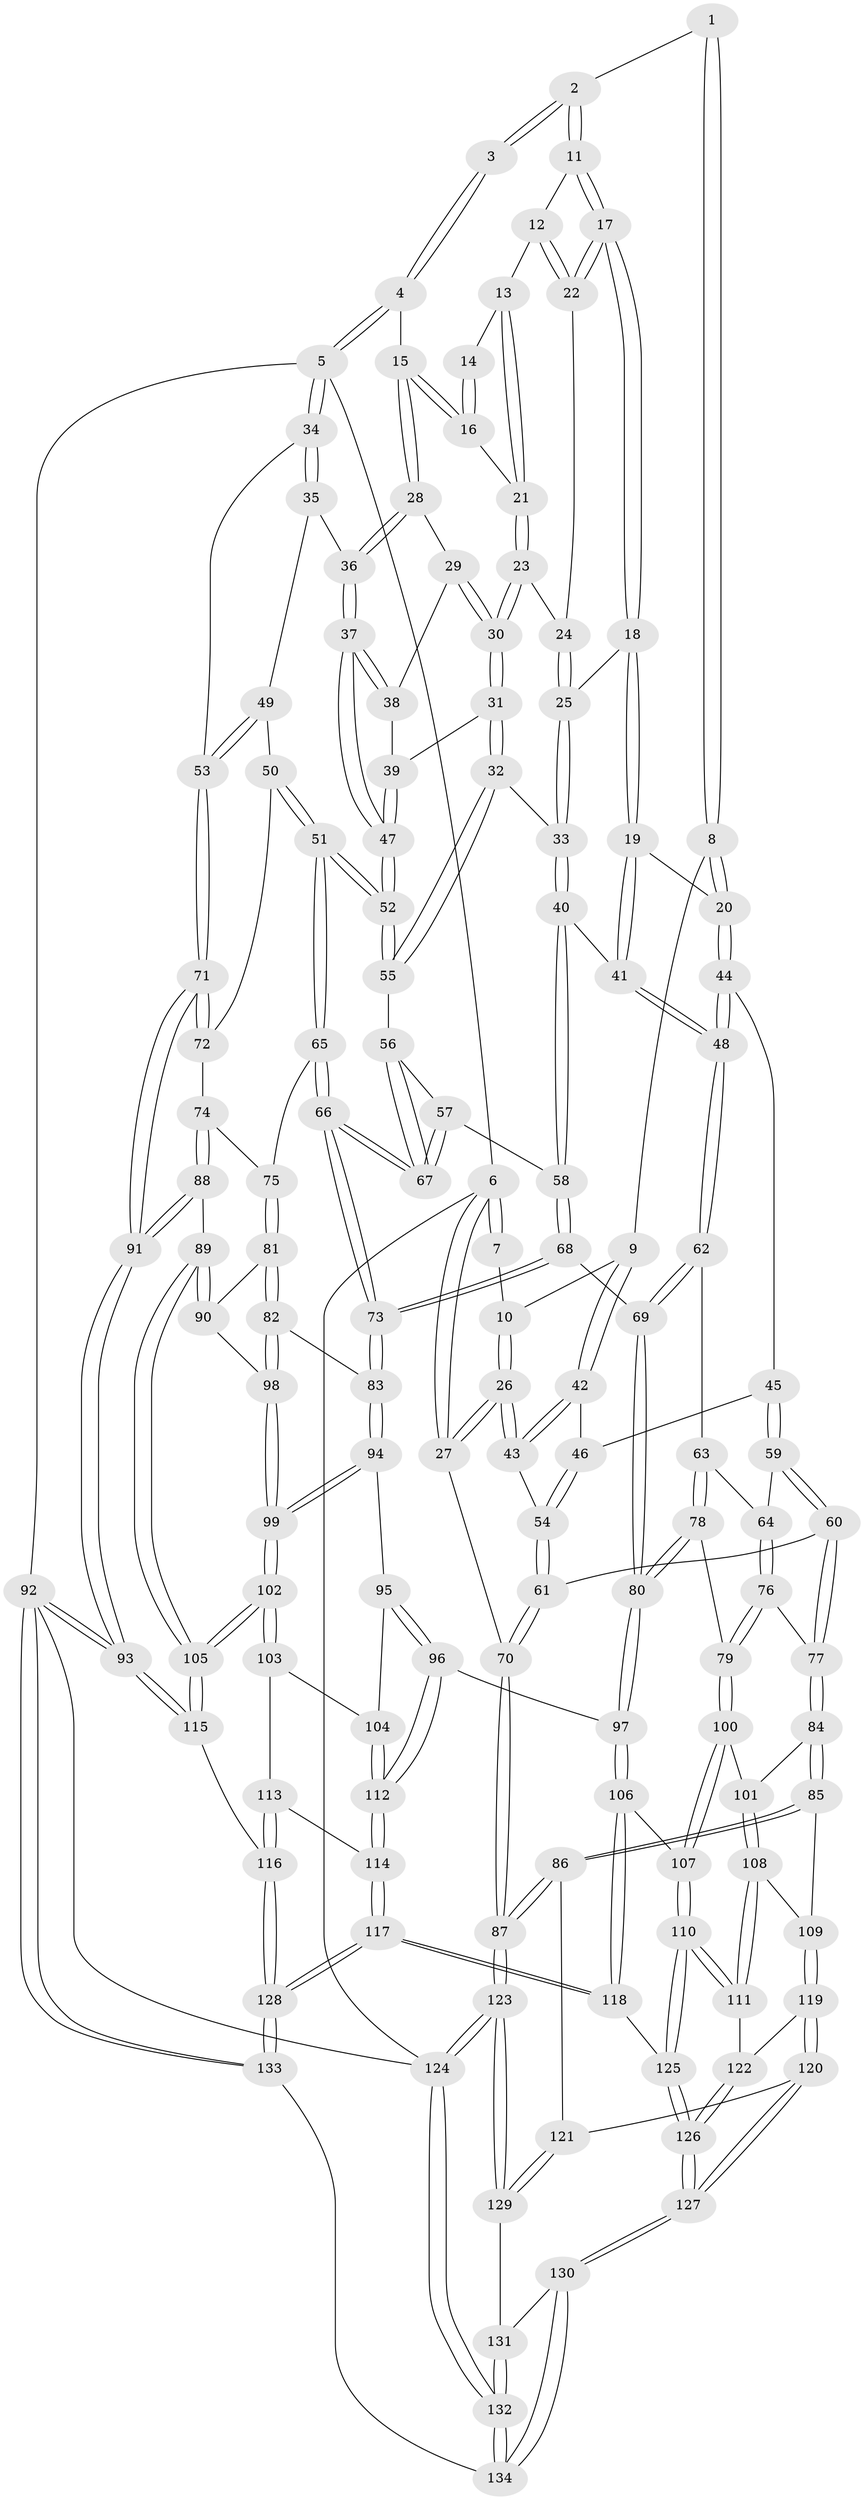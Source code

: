 // Generated by graph-tools (version 1.1) at 2025/11/02/27/25 16:11:51]
// undirected, 134 vertices, 332 edges
graph export_dot {
graph [start="1"]
  node [color=gray90,style=filled];
  1 [pos="+0.3721554133643089+0"];
  2 [pos="+0.41470084090104187+0"];
  3 [pos="+0.7237109831467222+0"];
  4 [pos="+1+0"];
  5 [pos="+1+0"];
  6 [pos="+0+0"];
  7 [pos="+0.11359365547142694+0"];
  8 [pos="+0.26927353196947157+0.14429015319602576"];
  9 [pos="+0.19710023710789054+0.1450959256502496"];
  10 [pos="+0.13791341439387003+0.06719274825306423"];
  11 [pos="+0.440367119951195+0"];
  12 [pos="+0.5505446076414975+0.073968803708563"];
  13 [pos="+0.6082624642201191+0.06433889393846859"];
  14 [pos="+0.7116437688632418+0"];
  15 [pos="+0.8135905089075378+0.12535547342531295"];
  16 [pos="+0.7482910236410464+0.08575835025323626"];
  17 [pos="+0.38877472079042036+0.14046753991677624"];
  18 [pos="+0.3794200309998903+0.15773702709809548"];
  19 [pos="+0.3688319729676316+0.16758285516529417"];
  20 [pos="+0.34874430754096186+0.16963024330606433"];
  21 [pos="+0.6697814731210766+0.12953282763603366"];
  22 [pos="+0.5423544522115061+0.09932093898710716"];
  23 [pos="+0.6680363577697389+0.13526562180310203"];
  24 [pos="+0.5477611797961374+0.14365767013380187"];
  25 [pos="+0.5416560254193273+0.18407166836644273"];
  26 [pos="+0+0.24241078004750435"];
  27 [pos="+0+0.2434143952954564"];
  28 [pos="+0.8269679158002986+0.14273362253502722"];
  29 [pos="+0.7391140284736926+0.19986344273821674"];
  30 [pos="+0.6594242023180666+0.22419376902606894"];
  31 [pos="+0.6567337003756722+0.22951386343952956"];
  32 [pos="+0.64767928890542+0.2390419583833636"];
  33 [pos="+0.575525864031022+0.25119002141045416"];
  34 [pos="+1+0"];
  35 [pos="+0.8833747517205044+0.17281339848430557"];
  36 [pos="+0.8753040040757796+0.1749804982141802"];
  37 [pos="+0.862700189724584+0.21172744513691583"];
  38 [pos="+0.7633381141651316+0.231341407037091"];
  39 [pos="+0.7490319798943228+0.2589649631115556"];
  40 [pos="+0.502405328915392+0.3386372802262535"];
  41 [pos="+0.4739645087256854+0.33974575752435504"];
  42 [pos="+0.17891556355305152+0.19031013689795978"];
  43 [pos="+0.10210228634333901+0.2869250309917029"];
  44 [pos="+0.30637720200518903+0.2875641271568162"];
  45 [pos="+0.27904101723359+0.3059473647202764"];
  46 [pos="+0.24618735279638404+0.28371258341704997"];
  47 [pos="+0.8359046691270201+0.332148241069863"];
  48 [pos="+0.42096173076532467+0.38097873442097263"];
  49 [pos="+0.9692671988848571+0.2565480418045518"];
  50 [pos="+0.9185310244090026+0.37272314747227064"];
  51 [pos="+0.846677885683251+0.37874679181032916"];
  52 [pos="+0.8367132388995612+0.36032515450507235"];
  53 [pos="+1+0.30151621351247687"];
  54 [pos="+0.14346992089508262+0.36631240603843473"];
  55 [pos="+0.6947506277572603+0.3341944343047858"];
  56 [pos="+0.6806365357470735+0.3536304026533579"];
  57 [pos="+0.5610514323279221+0.3734019131673987"];
  58 [pos="+0.522751661970669+0.3598975242443784"];
  59 [pos="+0.24553736374784185+0.4290009838241611"];
  60 [pos="+0.1826554740882585+0.44711882435069544"];
  61 [pos="+0.1732016667803444+0.4432382126636251"];
  62 [pos="+0.3819737376832332+0.4334804265319384"];
  63 [pos="+0.3665967255479898+0.4438900248246862"];
  64 [pos="+0.36586363066722555+0.44393077162284356"];
  65 [pos="+0.8304927361297351+0.43486976077054146"];
  66 [pos="+0.6872112812092291+0.5075278019583648"];
  67 [pos="+0.6683121493467375+0.46089180998300483"];
  68 [pos="+0.5600585499047759+0.5474459441487978"];
  69 [pos="+0.5499755989913127+0.5531022515693831"];
  70 [pos="+0+0.5872351099031576"];
  71 [pos="+1+0.37261610071699963"];
  72 [pos="+1+0.3939226315632145"];
  73 [pos="+0.6676944673109815+0.5450359894670542"];
  74 [pos="+0.9399337062558141+0.5281229312487874"];
  75 [pos="+0.8658240102330459+0.49825185262916993"];
  76 [pos="+0.2692998235325343+0.6299814539846558"];
  77 [pos="+0.22310404144520474+0.6257008043649747"];
  78 [pos="+0.41661645699535754+0.6537854030849469"];
  79 [pos="+0.37745027204948356+0.6647520146441734"];
  80 [pos="+0.46036341523259955+0.6631877420167435"];
  81 [pos="+0.8573885004904833+0.5298980311888069"];
  82 [pos="+0.7370662977917982+0.6190371913698989"];
  83 [pos="+0.6786328053339223+0.5677016822560577"];
  84 [pos="+0.16369353151186378+0.6874153556760166"];
  85 [pos="+0.13304537889963494+0.6997313947595508"];
  86 [pos="+0+0.7034016361186806"];
  87 [pos="+0+0.6620859089994952"];
  88 [pos="+1+0.6825488476706709"];
  89 [pos="+1+0.6826632889600073"];
  90 [pos="+0.8627206446779719+0.6310464484572688"];
  91 [pos="+1+0.7482633566822985"];
  92 [pos="+1+1"];
  93 [pos="+1+1"];
  94 [pos="+0.6290909109377067+0.681328730426904"];
  95 [pos="+0.6155073406147947+0.6991259403153812"];
  96 [pos="+0.5140423194025365+0.7245610385739902"];
  97 [pos="+0.4979640406190204+0.7192736056830177"];
  98 [pos="+0.7700167399998026+0.6664143165791369"];
  99 [pos="+0.7664643204627394+0.7201539227262609"];
  100 [pos="+0.3474885055464037+0.7282867473068566"];
  101 [pos="+0.25331499159169146+0.7712956817406665"];
  102 [pos="+0.7684092500618649+0.7563593324118801"];
  103 [pos="+0.6838395509626313+0.7656225428021194"];
  104 [pos="+0.6816471549761224+0.7647800694852167"];
  105 [pos="+0.7894608675838541+0.7842231096960631"];
  106 [pos="+0.48044083665285253+0.7648888532195934"];
  107 [pos="+0.3499429212901958+0.8576162839462279"];
  108 [pos="+0.2578497502464888+0.8011691509937942"];
  109 [pos="+0.1715431045321201+0.8220988555407974"];
  110 [pos="+0.33990672485206286+0.8809956646153376"];
  111 [pos="+0.26930165813455736+0.823976466798176"];
  112 [pos="+0.5748144752843631+0.7917583486096466"];
  113 [pos="+0.6768366332862178+0.7795736664761165"];
  114 [pos="+0.6002162502771133+0.8693384917703998"];
  115 [pos="+0.8011132877446578+0.8439856171705149"];
  116 [pos="+0.6646322780428273+0.9274694280107744"];
  117 [pos="+0.6071012148413899+0.962414650970375"];
  118 [pos="+0.4876160959002103+0.8859824861937182"];
  119 [pos="+0.1705590185552863+0.8546547679351767"];
  120 [pos="+0.13213798957155035+0.8885717162174951"];
  121 [pos="+0.11136272846721025+0.8949371353119805"];
  122 [pos="+0.19587048689302178+0.8616653948898756"];
  123 [pos="+0+1"];
  124 [pos="+0+1"];
  125 [pos="+0.3444322987053573+0.9179152619511407"];
  126 [pos="+0.3162322553251845+0.9934251754007123"];
  127 [pos="+0.311143960974959+1"];
  128 [pos="+0.611227641320584+0.9691429989059022"];
  129 [pos="+0.10911427851808399+0.9000893757647971"];
  130 [pos="+0.3110074779651891+1"];
  131 [pos="+0.12701328482436489+0.945839227497195"];
  132 [pos="+0.08755757776035852+1"];
  133 [pos="+0.606400369214632+1"];
  134 [pos="+0.3264189360386944+1"];
  1 -- 2;
  1 -- 8;
  1 -- 8;
  2 -- 3;
  2 -- 3;
  2 -- 11;
  2 -- 11;
  3 -- 4;
  3 -- 4;
  4 -- 5;
  4 -- 5;
  4 -- 15;
  5 -- 6;
  5 -- 34;
  5 -- 34;
  5 -- 92;
  6 -- 7;
  6 -- 7;
  6 -- 27;
  6 -- 27;
  6 -- 124;
  7 -- 10;
  8 -- 9;
  8 -- 20;
  8 -- 20;
  9 -- 10;
  9 -- 42;
  9 -- 42;
  10 -- 26;
  10 -- 26;
  11 -- 12;
  11 -- 17;
  11 -- 17;
  12 -- 13;
  12 -- 22;
  12 -- 22;
  13 -- 14;
  13 -- 21;
  13 -- 21;
  14 -- 16;
  14 -- 16;
  15 -- 16;
  15 -- 16;
  15 -- 28;
  15 -- 28;
  16 -- 21;
  17 -- 18;
  17 -- 18;
  17 -- 22;
  17 -- 22;
  18 -- 19;
  18 -- 19;
  18 -- 25;
  19 -- 20;
  19 -- 41;
  19 -- 41;
  20 -- 44;
  20 -- 44;
  21 -- 23;
  21 -- 23;
  22 -- 24;
  23 -- 24;
  23 -- 30;
  23 -- 30;
  24 -- 25;
  24 -- 25;
  25 -- 33;
  25 -- 33;
  26 -- 27;
  26 -- 27;
  26 -- 43;
  26 -- 43;
  27 -- 70;
  28 -- 29;
  28 -- 36;
  28 -- 36;
  29 -- 30;
  29 -- 30;
  29 -- 38;
  30 -- 31;
  30 -- 31;
  31 -- 32;
  31 -- 32;
  31 -- 39;
  32 -- 33;
  32 -- 55;
  32 -- 55;
  33 -- 40;
  33 -- 40;
  34 -- 35;
  34 -- 35;
  34 -- 53;
  35 -- 36;
  35 -- 49;
  36 -- 37;
  36 -- 37;
  37 -- 38;
  37 -- 38;
  37 -- 47;
  37 -- 47;
  38 -- 39;
  39 -- 47;
  39 -- 47;
  40 -- 41;
  40 -- 58;
  40 -- 58;
  41 -- 48;
  41 -- 48;
  42 -- 43;
  42 -- 43;
  42 -- 46;
  43 -- 54;
  44 -- 45;
  44 -- 48;
  44 -- 48;
  45 -- 46;
  45 -- 59;
  45 -- 59;
  46 -- 54;
  46 -- 54;
  47 -- 52;
  47 -- 52;
  48 -- 62;
  48 -- 62;
  49 -- 50;
  49 -- 53;
  49 -- 53;
  50 -- 51;
  50 -- 51;
  50 -- 72;
  51 -- 52;
  51 -- 52;
  51 -- 65;
  51 -- 65;
  52 -- 55;
  52 -- 55;
  53 -- 71;
  53 -- 71;
  54 -- 61;
  54 -- 61;
  55 -- 56;
  56 -- 57;
  56 -- 67;
  56 -- 67;
  57 -- 58;
  57 -- 67;
  57 -- 67;
  58 -- 68;
  58 -- 68;
  59 -- 60;
  59 -- 60;
  59 -- 64;
  60 -- 61;
  60 -- 77;
  60 -- 77;
  61 -- 70;
  61 -- 70;
  62 -- 63;
  62 -- 69;
  62 -- 69;
  63 -- 64;
  63 -- 78;
  63 -- 78;
  64 -- 76;
  64 -- 76;
  65 -- 66;
  65 -- 66;
  65 -- 75;
  66 -- 67;
  66 -- 67;
  66 -- 73;
  66 -- 73;
  68 -- 69;
  68 -- 73;
  68 -- 73;
  69 -- 80;
  69 -- 80;
  70 -- 87;
  70 -- 87;
  71 -- 72;
  71 -- 72;
  71 -- 91;
  71 -- 91;
  72 -- 74;
  73 -- 83;
  73 -- 83;
  74 -- 75;
  74 -- 88;
  74 -- 88;
  75 -- 81;
  75 -- 81;
  76 -- 77;
  76 -- 79;
  76 -- 79;
  77 -- 84;
  77 -- 84;
  78 -- 79;
  78 -- 80;
  78 -- 80;
  79 -- 100;
  79 -- 100;
  80 -- 97;
  80 -- 97;
  81 -- 82;
  81 -- 82;
  81 -- 90;
  82 -- 83;
  82 -- 98;
  82 -- 98;
  83 -- 94;
  83 -- 94;
  84 -- 85;
  84 -- 85;
  84 -- 101;
  85 -- 86;
  85 -- 86;
  85 -- 109;
  86 -- 87;
  86 -- 87;
  86 -- 121;
  87 -- 123;
  87 -- 123;
  88 -- 89;
  88 -- 91;
  88 -- 91;
  89 -- 90;
  89 -- 90;
  89 -- 105;
  89 -- 105;
  90 -- 98;
  91 -- 93;
  91 -- 93;
  92 -- 93;
  92 -- 93;
  92 -- 133;
  92 -- 133;
  92 -- 124;
  93 -- 115;
  93 -- 115;
  94 -- 95;
  94 -- 99;
  94 -- 99;
  95 -- 96;
  95 -- 96;
  95 -- 104;
  96 -- 97;
  96 -- 112;
  96 -- 112;
  97 -- 106;
  97 -- 106;
  98 -- 99;
  98 -- 99;
  99 -- 102;
  99 -- 102;
  100 -- 101;
  100 -- 107;
  100 -- 107;
  101 -- 108;
  101 -- 108;
  102 -- 103;
  102 -- 103;
  102 -- 105;
  102 -- 105;
  103 -- 104;
  103 -- 113;
  104 -- 112;
  104 -- 112;
  105 -- 115;
  105 -- 115;
  106 -- 107;
  106 -- 118;
  106 -- 118;
  107 -- 110;
  107 -- 110;
  108 -- 109;
  108 -- 111;
  108 -- 111;
  109 -- 119;
  109 -- 119;
  110 -- 111;
  110 -- 111;
  110 -- 125;
  110 -- 125;
  111 -- 122;
  112 -- 114;
  112 -- 114;
  113 -- 114;
  113 -- 116;
  113 -- 116;
  114 -- 117;
  114 -- 117;
  115 -- 116;
  116 -- 128;
  116 -- 128;
  117 -- 118;
  117 -- 118;
  117 -- 128;
  117 -- 128;
  118 -- 125;
  119 -- 120;
  119 -- 120;
  119 -- 122;
  120 -- 121;
  120 -- 127;
  120 -- 127;
  121 -- 129;
  121 -- 129;
  122 -- 126;
  122 -- 126;
  123 -- 124;
  123 -- 124;
  123 -- 129;
  123 -- 129;
  124 -- 132;
  124 -- 132;
  125 -- 126;
  125 -- 126;
  126 -- 127;
  126 -- 127;
  127 -- 130;
  127 -- 130;
  128 -- 133;
  128 -- 133;
  129 -- 131;
  130 -- 131;
  130 -- 134;
  130 -- 134;
  131 -- 132;
  131 -- 132;
  132 -- 134;
  132 -- 134;
  133 -- 134;
}
